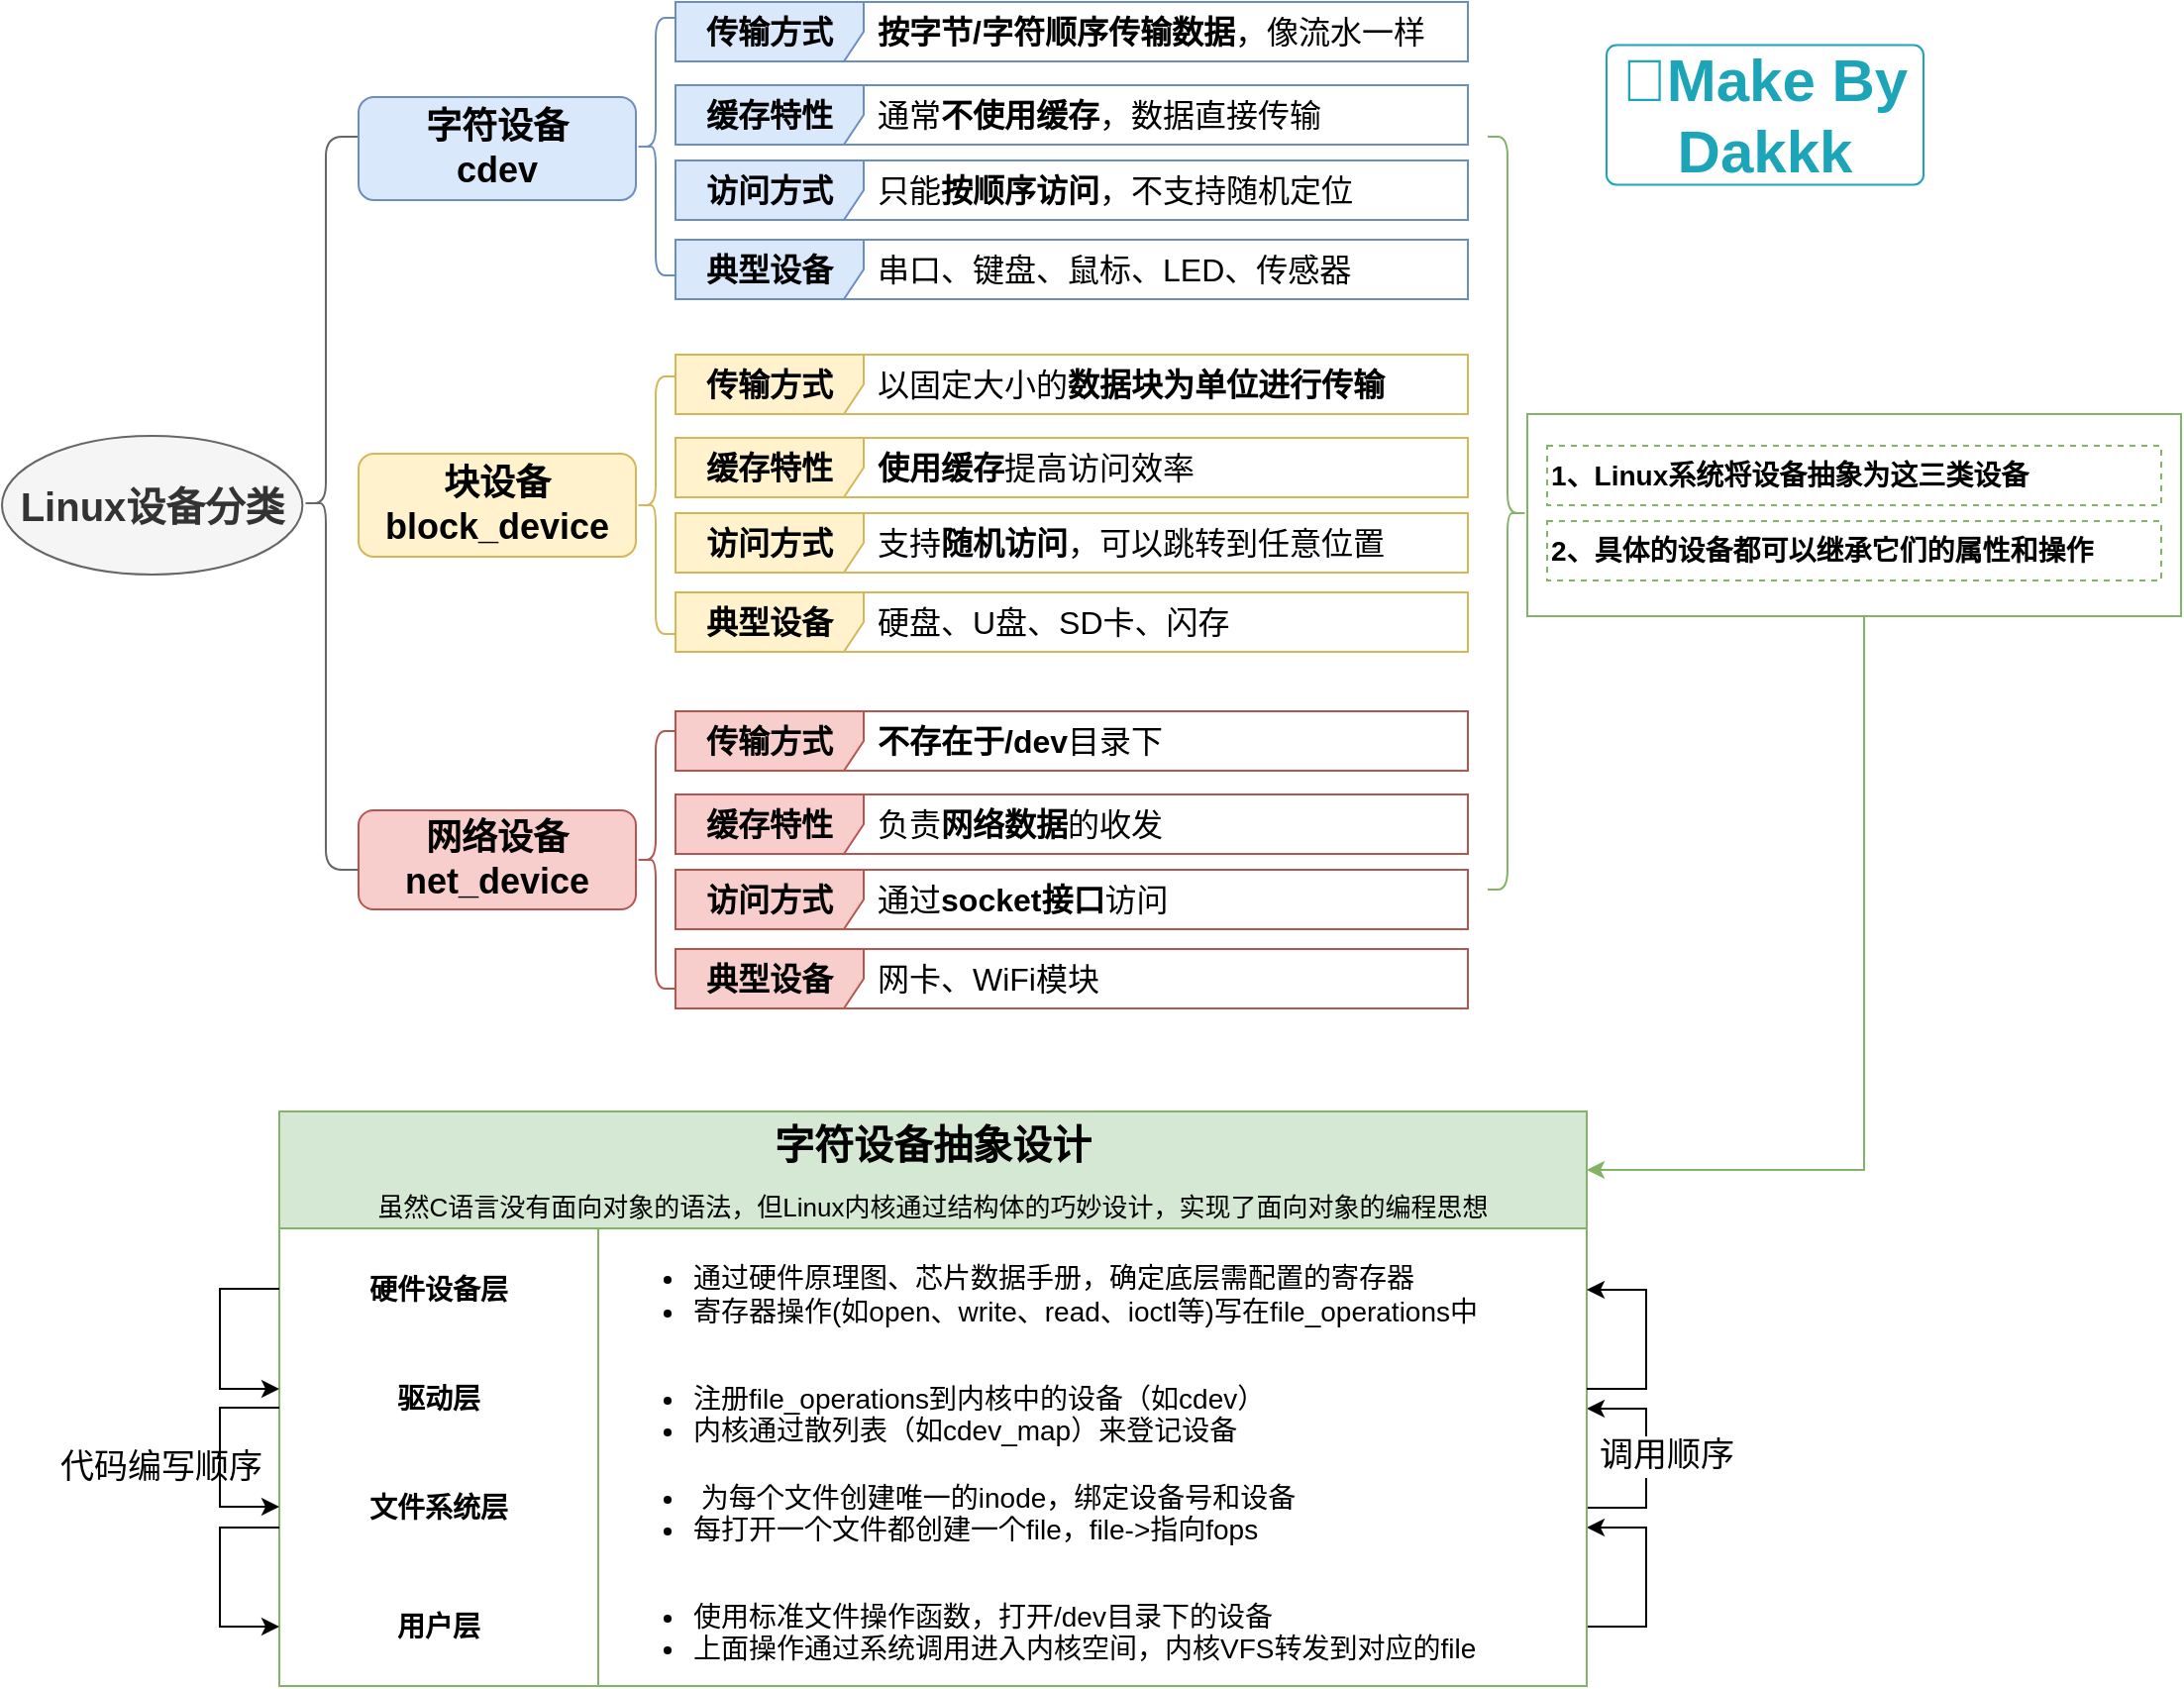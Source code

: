 <mxfile version="27.0.9">
  <diagram name="第 1 页" id="pD2GV590Yic6Sk1TRUbM">
    <mxGraphModel dx="2050" dy="1185" grid="1" gridSize="10" guides="1" tooltips="1" connect="1" arrows="1" fold="1" page="1" pageScale="1" pageWidth="1169" pageHeight="1654" math="0" shadow="0">
      <root>
        <mxCell id="0" />
        <mxCell id="1" parent="0" />
        <mxCell id="1-1qPPfnHiISvSacmwwY-114" style="edgeStyle=orthogonalEdgeStyle;rounded=0;orthogonalLoop=1;jettySize=auto;html=1;entryX=1;entryY=0.5;entryDx=0;entryDy=0;fillColor=#d5e8d4;strokeColor=#82b366;" parent="1" target="1-1qPPfnHiISvSacmwwY-112" edge="1">
          <mxGeometry relative="1" as="geometry">
            <mxPoint x="960" y="330" as="sourcePoint" />
            <mxPoint x="750" y="609.5" as="targetPoint" />
            <Array as="points">
              <mxPoint x="960" y="610" />
            </Array>
          </mxGeometry>
        </mxCell>
        <mxCell id="1-1qPPfnHiISvSacmwwY-113" value="" style="rounded=0;whiteSpace=wrap;html=1;fillColor=none;strokeColor=#82b366;" parent="1" vertex="1">
          <mxGeometry x="790" y="228" width="330" height="102" as="geometry" />
        </mxCell>
        <mxCell id="1-1qPPfnHiISvSacmwwY-119" style="edgeStyle=orthogonalEdgeStyle;rounded=0;orthogonalLoop=1;jettySize=auto;html=1;" parent="1" source="1-1qPPfnHiISvSacmwwY-109" target="1-1qPPfnHiISvSacmwwY-106" edge="1">
          <mxGeometry relative="1" as="geometry">
            <Array as="points">
              <mxPoint x="850" y="780" />
              <mxPoint x="850" y="730" />
            </Array>
          </mxGeometry>
        </mxCell>
        <mxCell id="1-1qPPfnHiISvSacmwwY-124" value="&lt;font style=&quot;font-size: 17px;&quot;&gt;调用顺序&lt;/font&gt;" style="edgeLabel;html=1;align=center;verticalAlign=middle;resizable=0;points=[];" parent="1-1qPPfnHiISvSacmwwY-119" vertex="1" connectable="0">
          <mxGeometry x="-0.036" relative="1" as="geometry">
            <mxPoint x="10" y="-3" as="offset" />
          </mxGeometry>
        </mxCell>
        <mxCell id="1-1qPPfnHiISvSacmwwY-128" value="&lt;font style=&quot;font-size: 17px;&quot;&gt;代码编写顺序&lt;/font&gt;" style="edgeLabel;html=1;align=center;verticalAlign=middle;resizable=0;points=[];" parent="1-1qPPfnHiISvSacmwwY-119" vertex="1" connectable="0">
          <mxGeometry x="-0.036" relative="1" as="geometry">
            <mxPoint x="-750" y="3" as="offset" />
          </mxGeometry>
        </mxCell>
        <mxCell id="1-1qPPfnHiISvSacmwwY-1" value="&lt;h1&gt;&lt;span style=&quot;font-size: 20px;&quot;&gt;Linux设备分类&lt;/span&gt;&lt;/h1&gt;" style="ellipse;whiteSpace=wrap;html=1;fillColor=#f5f5f5;strokeColor=#666666;fontColor=#333333;fontStyle=1" parent="1" vertex="1">
          <mxGeometry x="20" y="239" width="151.67" height="70" as="geometry" />
        </mxCell>
        <mxCell id="1-1qPPfnHiISvSacmwwY-118" style="edgeStyle=orthogonalEdgeStyle;rounded=0;orthogonalLoop=1;jettySize=auto;html=1;" parent="1" source="1-1qPPfnHiISvSacmwwY-115" target="1-1qPPfnHiISvSacmwwY-109" edge="1">
          <mxGeometry relative="1" as="geometry">
            <Array as="points">
              <mxPoint x="850" y="840" />
              <mxPoint x="850" y="790" />
            </Array>
          </mxGeometry>
        </mxCell>
        <mxCell id="1-1qPPfnHiISvSacmwwY-3" value="&lt;h2&gt;块设备&lt;br&gt;block_device&lt;/h2&gt;" style="rounded=1;whiteSpace=wrap;html=1;fillColor=#fff2cc;strokeColor=#d6b656;fontStyle=1" parent="1" vertex="1">
          <mxGeometry x="200" y="248" width="140" height="52" as="geometry" />
        </mxCell>
        <mxCell id="1-1qPPfnHiISvSacmwwY-4" value="&lt;h2&gt;网络设备&lt;br&gt;net_device&lt;/h2&gt;" style="rounded=1;whiteSpace=wrap;html=1;fillColor=#f8cecc;strokeColor=#b85450;fontStyle=1" parent="1" vertex="1">
          <mxGeometry x="200" y="428" width="140" height="50" as="geometry" />
        </mxCell>
        <mxCell id="1-1qPPfnHiISvSacmwwY-6" value="" style="shape=curlyBracket;whiteSpace=wrap;html=1;rounded=1;labelPosition=left;verticalLabelPosition=middle;align=right;verticalAlign=middle;size=0.417;fillColor=#f5f5f5;fontColor=#333333;strokeColor=#666666;" parent="1" vertex="1">
          <mxGeometry x="171.67" y="88" width="28.33" height="370" as="geometry" />
        </mxCell>
        <mxCell id="1-1qPPfnHiISvSacmwwY-60" value="&lt;h2&gt;字符设备&lt;br&gt;cdev&lt;/h2&gt;" style="rounded=1;whiteSpace=wrap;html=1;fillColor=#dae8fc;strokeColor=#6c8ebf;fontStyle=1" parent="1" vertex="1">
          <mxGeometry x="200" y="68" width="140" height="52" as="geometry" />
        </mxCell>
        <mxCell id="1-1qPPfnHiISvSacmwwY-61" value="&lt;b style=&quot;text-align: left;&quot;&gt;&lt;font style=&quot;font-size: 16px;&quot;&gt;传输方式&lt;/font&gt;&lt;/b&gt;" style="shape=umlFrame;whiteSpace=wrap;html=1;pointerEvents=0;recursiveResize=0;container=1;collapsible=0;width=95;fillColor=#dae8fc;strokeColor=#6c8ebf;height=30;" parent="1" vertex="1">
          <mxGeometry x="360" y="20" width="400" height="30" as="geometry" />
        </mxCell>
        <mxCell id="1-1qPPfnHiISvSacmwwY-62" value="&lt;font style=&quot;font-size: 16px;&quot;&gt;&lt;b&gt;按字节/字符顺序传输数据&lt;/b&gt;，像流水一样&lt;/font&gt;" style="text;html=1;align=left;verticalAlign=middle;whiteSpace=wrap;rounded=0;fillColor=none;strokeColor=none;dashed=1;fontSize=14;" parent="1-1qPPfnHiISvSacmwwY-61" vertex="1">
          <mxGeometry x="100" width="300" height="30" as="geometry" />
        </mxCell>
        <mxCell id="1-1qPPfnHiISvSacmwwY-63" value="&lt;div style=&quot;text-align: left;&quot;&gt;&lt;span style=&quot;background-color: transparent; color: light-dark(rgb(0, 0, 0), rgb(255, 255, 255)); font-size: 16px;&quot;&gt;&lt;b&gt;缓存特性&lt;/b&gt;&lt;/span&gt;&lt;/div&gt;" style="shape=umlFrame;whiteSpace=wrap;html=1;pointerEvents=0;recursiveResize=0;container=1;collapsible=0;width=95;fillColor=#dae8fc;strokeColor=#6c8ebf;height=30;" parent="1" vertex="1">
          <mxGeometry x="360" y="62" width="400" height="30" as="geometry" />
        </mxCell>
        <mxCell id="1-1qPPfnHiISvSacmwwY-64" value="&lt;font style=&quot;font-size: 16px;&quot;&gt;通常&lt;b&gt;不使用缓存&lt;/b&gt;，数据直接传输&lt;/font&gt;" style="text;html=1;align=left;verticalAlign=middle;whiteSpace=wrap;rounded=0;fillColor=none;strokeColor=none;dashed=1;fontSize=14;" parent="1-1qPPfnHiISvSacmwwY-63" vertex="1">
          <mxGeometry x="100" width="300" height="30" as="geometry" />
        </mxCell>
        <mxCell id="1-1qPPfnHiISvSacmwwY-65" value="&lt;b style=&quot;text-align: left;&quot;&gt;&lt;font style=&quot;font-size: 16px;&quot;&gt;访问方式&lt;/font&gt;&lt;/b&gt;" style="shape=umlFrame;whiteSpace=wrap;html=1;pointerEvents=0;recursiveResize=0;container=1;collapsible=0;width=95;fillColor=#dae8fc;strokeColor=#6c8ebf;height=30;" parent="1" vertex="1">
          <mxGeometry x="360" y="100" width="400" height="30" as="geometry" />
        </mxCell>
        <mxCell id="1-1qPPfnHiISvSacmwwY-66" value="&lt;font style=&quot;font-size: 16px;&quot;&gt;只能&lt;b&gt;按顺序访问&lt;/b&gt;，不支持随机定位&lt;/font&gt;" style="text;html=1;align=left;verticalAlign=middle;whiteSpace=wrap;rounded=0;fillColor=none;strokeColor=none;dashed=1;fontSize=14;" parent="1-1qPPfnHiISvSacmwwY-65" vertex="1">
          <mxGeometry x="100" width="300" height="30" as="geometry" />
        </mxCell>
        <mxCell id="1-1qPPfnHiISvSacmwwY-67" value="&lt;b style=&quot;text-align: left;&quot;&gt;&lt;font style=&quot;font-size: 16px;&quot;&gt;典型设备&lt;/font&gt;&lt;/b&gt;" style="shape=umlFrame;whiteSpace=wrap;html=1;pointerEvents=0;recursiveResize=0;container=1;collapsible=0;width=95;fillColor=#dae8fc;strokeColor=#6c8ebf;height=30;" parent="1" vertex="1">
          <mxGeometry x="360" y="140" width="400" height="30" as="geometry" />
        </mxCell>
        <mxCell id="1-1qPPfnHiISvSacmwwY-68" value="&lt;font style=&quot;font-size: 16px;&quot;&gt;串口、键盘、鼠标、LED、传感器&lt;/font&gt;" style="text;html=1;align=left;verticalAlign=middle;whiteSpace=wrap;rounded=0;fillColor=none;strokeColor=none;dashed=1;fontSize=14;" parent="1-1qPPfnHiISvSacmwwY-67" vertex="1">
          <mxGeometry x="100" width="300" height="30" as="geometry" />
        </mxCell>
        <mxCell id="1-1qPPfnHiISvSacmwwY-69" value="&lt;b style=&quot;text-align: left;&quot;&gt;&lt;font style=&quot;font-size: 16px;&quot;&gt;传输方式&lt;/font&gt;&lt;/b&gt;" style="shape=umlFrame;whiteSpace=wrap;html=1;pointerEvents=0;recursiveResize=0;container=1;collapsible=0;width=95;fillColor=#fff2cc;strokeColor=#d6b656;height=30;" parent="1" vertex="1">
          <mxGeometry x="360" y="198" width="400" height="30" as="geometry" />
        </mxCell>
        <mxCell id="1-1qPPfnHiISvSacmwwY-70" value="&lt;font style=&quot;font-size: 16px;&quot;&gt;以固定大小的&lt;b&gt;数据块为单位进行传输&lt;/b&gt;&lt;/font&gt;" style="text;html=1;align=left;verticalAlign=middle;whiteSpace=wrap;rounded=0;fillColor=none;strokeColor=none;dashed=1;fontSize=14;" parent="1-1qPPfnHiISvSacmwwY-69" vertex="1">
          <mxGeometry x="100" width="300" height="30" as="geometry" />
        </mxCell>
        <mxCell id="1-1qPPfnHiISvSacmwwY-71" value="&lt;div style=&quot;text-align: left;&quot;&gt;&lt;span style=&quot;background-color: transparent; color: light-dark(rgb(0, 0, 0), rgb(255, 255, 255)); font-size: 16px;&quot;&gt;&lt;b&gt;缓存特性&lt;/b&gt;&lt;/span&gt;&lt;/div&gt;" style="shape=umlFrame;whiteSpace=wrap;html=1;pointerEvents=0;recursiveResize=0;container=1;collapsible=0;width=95;fillColor=#fff2cc;strokeColor=#d6b656;height=30;" parent="1" vertex="1">
          <mxGeometry x="360" y="240" width="400" height="30" as="geometry" />
        </mxCell>
        <mxCell id="1-1qPPfnHiISvSacmwwY-72" value="&lt;font style=&quot;font-size: 16px;&quot;&gt;&lt;b&gt;使用缓存&lt;/b&gt;提高访问效率&lt;/font&gt;" style="text;html=1;align=left;verticalAlign=middle;whiteSpace=wrap;rounded=0;fillColor=none;strokeColor=none;dashed=1;fontSize=14;" parent="1-1qPPfnHiISvSacmwwY-71" vertex="1">
          <mxGeometry x="100" width="300" height="30" as="geometry" />
        </mxCell>
        <mxCell id="1-1qPPfnHiISvSacmwwY-73" value="&lt;b style=&quot;text-align: left;&quot;&gt;&lt;font style=&quot;font-size: 16px;&quot;&gt;访问方式&lt;/font&gt;&lt;/b&gt;" style="shape=umlFrame;whiteSpace=wrap;html=1;pointerEvents=0;recursiveResize=0;container=1;collapsible=0;width=95;fillColor=#fff2cc;strokeColor=#d6b656;height=30;" parent="1" vertex="1">
          <mxGeometry x="360" y="278" width="400" height="30" as="geometry" />
        </mxCell>
        <mxCell id="1-1qPPfnHiISvSacmwwY-74" value="&lt;font style=&quot;font-size: 16px;&quot;&gt;支持&lt;b&gt;随机访问&lt;/b&gt;，可以跳转到任意位置&lt;/font&gt;" style="text;html=1;align=left;verticalAlign=middle;whiteSpace=wrap;rounded=0;fillColor=none;strokeColor=none;dashed=1;fontSize=14;" parent="1-1qPPfnHiISvSacmwwY-73" vertex="1">
          <mxGeometry x="100" width="300" height="30" as="geometry" />
        </mxCell>
        <mxCell id="1-1qPPfnHiISvSacmwwY-75" value="&lt;b style=&quot;text-align: left;&quot;&gt;&lt;font style=&quot;font-size: 16px;&quot;&gt;典型设备&lt;/font&gt;&lt;/b&gt;" style="shape=umlFrame;whiteSpace=wrap;html=1;pointerEvents=0;recursiveResize=0;container=1;collapsible=0;width=95;fillColor=#fff2cc;strokeColor=#d6b656;height=30;" parent="1" vertex="1">
          <mxGeometry x="360" y="318" width="400" height="30" as="geometry" />
        </mxCell>
        <mxCell id="1-1qPPfnHiISvSacmwwY-76" value="&lt;font style=&quot;font-size: 16px;&quot;&gt;硬盘、U盘、SD卡、闪存&lt;/font&gt;" style="text;html=1;align=left;verticalAlign=middle;whiteSpace=wrap;rounded=0;fillColor=none;strokeColor=none;dashed=1;fontSize=14;" parent="1-1qPPfnHiISvSacmwwY-75" vertex="1">
          <mxGeometry x="100" width="300" height="30" as="geometry" />
        </mxCell>
        <mxCell id="1-1qPPfnHiISvSacmwwY-85" value="&lt;b style=&quot;text-align: left;&quot;&gt;&lt;font style=&quot;font-size: 16px;&quot;&gt;传输方式&lt;/font&gt;&lt;/b&gt;" style="shape=umlFrame;whiteSpace=wrap;html=1;pointerEvents=0;recursiveResize=0;container=1;collapsible=0;width=95;fillColor=#f8cecc;strokeColor=#b85450;height=30;" parent="1" vertex="1">
          <mxGeometry x="360" y="378" width="400" height="30" as="geometry" />
        </mxCell>
        <mxCell id="1-1qPPfnHiISvSacmwwY-86" value="&lt;font style=&quot;font-size: 16px;&quot;&gt;&lt;b&gt;不存在于/dev&lt;/b&gt;目录下&lt;/font&gt;" style="text;html=1;align=left;verticalAlign=middle;whiteSpace=wrap;rounded=0;fillColor=none;strokeColor=none;dashed=1;fontSize=14;" parent="1-1qPPfnHiISvSacmwwY-85" vertex="1">
          <mxGeometry x="100" width="300" height="30" as="geometry" />
        </mxCell>
        <mxCell id="1-1qPPfnHiISvSacmwwY-87" value="&lt;div style=&quot;text-align: left;&quot;&gt;&lt;span style=&quot;background-color: transparent; color: light-dark(rgb(0, 0, 0), rgb(255, 255, 255)); font-size: 16px;&quot;&gt;&lt;b&gt;缓存特性&lt;/b&gt;&lt;/span&gt;&lt;/div&gt;" style="shape=umlFrame;whiteSpace=wrap;html=1;pointerEvents=0;recursiveResize=0;container=1;collapsible=0;width=95;fillColor=#f8cecc;strokeColor=#b85450;height=30;" parent="1" vertex="1">
          <mxGeometry x="360" y="420" width="400" height="30" as="geometry" />
        </mxCell>
        <mxCell id="1-1qPPfnHiISvSacmwwY-88" value="&lt;font style=&quot;font-size: 16px;&quot;&gt;负责&lt;b&gt;网络数据&lt;/b&gt;的收发&lt;/font&gt;" style="text;html=1;align=left;verticalAlign=middle;whiteSpace=wrap;rounded=0;fillColor=none;strokeColor=none;dashed=1;fontSize=14;" parent="1-1qPPfnHiISvSacmwwY-87" vertex="1">
          <mxGeometry x="100" width="300" height="30" as="geometry" />
        </mxCell>
        <mxCell id="1-1qPPfnHiISvSacmwwY-89" value="&lt;b style=&quot;text-align: left;&quot;&gt;&lt;font style=&quot;font-size: 16px;&quot;&gt;访问方式&lt;/font&gt;&lt;/b&gt;" style="shape=umlFrame;whiteSpace=wrap;html=1;pointerEvents=0;recursiveResize=0;container=1;collapsible=0;width=95;fillColor=#f8cecc;strokeColor=#b85450;height=30;" parent="1" vertex="1">
          <mxGeometry x="360" y="458" width="400" height="30" as="geometry" />
        </mxCell>
        <mxCell id="1-1qPPfnHiISvSacmwwY-90" value="&lt;font style=&quot;font-size: 16px;&quot;&gt;通过&lt;b&gt;socket接口&lt;/b&gt;访问&lt;/font&gt;" style="text;html=1;align=left;verticalAlign=middle;whiteSpace=wrap;rounded=0;fillColor=none;strokeColor=none;dashed=1;fontSize=14;" parent="1-1qPPfnHiISvSacmwwY-89" vertex="1">
          <mxGeometry x="100" width="300" height="30" as="geometry" />
        </mxCell>
        <mxCell id="1-1qPPfnHiISvSacmwwY-91" value="&lt;b style=&quot;text-align: left;&quot;&gt;&lt;font style=&quot;font-size: 16px;&quot;&gt;典型设备&lt;/font&gt;&lt;/b&gt;" style="shape=umlFrame;whiteSpace=wrap;html=1;pointerEvents=0;recursiveResize=0;container=1;collapsible=0;width=95;fillColor=#f8cecc;strokeColor=#b85450;height=30;" parent="1" vertex="1">
          <mxGeometry x="360" y="498" width="400" height="30" as="geometry" />
        </mxCell>
        <mxCell id="1-1qPPfnHiISvSacmwwY-92" value="&lt;font style=&quot;font-size: 16px;&quot;&gt;网卡、WiFi模块&lt;/font&gt;" style="text;html=1;align=left;verticalAlign=middle;whiteSpace=wrap;rounded=0;fillColor=none;strokeColor=none;dashed=1;fontSize=14;" parent="1-1qPPfnHiISvSacmwwY-91" vertex="1">
          <mxGeometry x="100" width="300" height="30" as="geometry" />
        </mxCell>
        <mxCell id="1-1qPPfnHiISvSacmwwY-93" value="" style="shape=curlyBracket;whiteSpace=wrap;html=1;rounded=1;labelPosition=left;verticalLabelPosition=middle;align=right;verticalAlign=middle;fillColor=#dae8fc;strokeColor=#6c8ebf;" parent="1" vertex="1">
          <mxGeometry x="340" y="28" width="20" height="130" as="geometry" />
        </mxCell>
        <mxCell id="1-1qPPfnHiISvSacmwwY-94" value="" style="shape=curlyBracket;whiteSpace=wrap;html=1;rounded=1;labelPosition=left;verticalLabelPosition=middle;align=right;verticalAlign=middle;fillColor=#fff2cc;strokeColor=#d6b656;" parent="1" vertex="1">
          <mxGeometry x="340" y="209" width="20" height="130" as="geometry" />
        </mxCell>
        <mxCell id="1-1qPPfnHiISvSacmwwY-95" value="" style="shape=curlyBracket;whiteSpace=wrap;html=1;rounded=1;labelPosition=left;verticalLabelPosition=middle;align=right;verticalAlign=middle;fillColor=#f8cecc;strokeColor=#b85450;" parent="1" vertex="1">
          <mxGeometry x="340" y="388" width="20" height="130" as="geometry" />
        </mxCell>
        <mxCell id="1-1qPPfnHiISvSacmwwY-98" value="" style="shape=curlyBracket;whiteSpace=wrap;html=1;rounded=1;flipH=1;labelPosition=right;verticalLabelPosition=middle;align=left;verticalAlign=middle;fillColor=#d5e8d4;strokeColor=#82b366;" parent="1" vertex="1">
          <mxGeometry x="770" y="88" width="20" height="380" as="geometry" />
        </mxCell>
        <mxCell id="1-1qPPfnHiISvSacmwwY-99" value="&lt;b&gt;1、Linux系统将设备抽象为这三类设备&lt;/b&gt;" style="text;html=1;align=left;verticalAlign=middle;whiteSpace=wrap;rounded=0;fillColor=none;strokeColor=#82b366;dashed=1;fontSize=14;" parent="1" vertex="1">
          <mxGeometry x="800" y="244" width="310" height="30" as="geometry" />
        </mxCell>
        <mxCell id="1-1qPPfnHiISvSacmwwY-100" value="&lt;b&gt;2、具体的设备都可以继承它们的属性和操作&lt;/b&gt;" style="text;html=1;align=left;verticalAlign=middle;whiteSpace=wrap;rounded=0;fillColor=none;strokeColor=#82b366;dashed=1;fontSize=14;" parent="1" vertex="1">
          <mxGeometry x="800" y="282" width="310" height="30" as="geometry" />
        </mxCell>
        <mxCell id="1-1qPPfnHiISvSacmwwY-102" value="" style="shape=table;startSize=0;container=1;collapsible=0;childLayout=tableLayout;fixedRows=1;rowLines=0;fontStyle=0;strokeColor=#82b366;fontSize=14;fillColor=none;" parent="1" vertex="1">
          <mxGeometry x="160" y="639" width="660" height="231" as="geometry" />
        </mxCell>
        <mxCell id="1-1qPPfnHiISvSacmwwY-103" value="" style="shape=tableRow;horizontal=0;startSize=0;swimlaneHead=0;swimlaneBody=0;top=0;left=0;bottom=0;right=0;collapsible=0;dropTarget=0;fillColor=none;points=[[0,0.5],[1,0.5]];portConstraint=eastwest;strokeColor=inherit;fontSize=14;" parent="1-1qPPfnHiISvSacmwwY-102" vertex="1">
          <mxGeometry width="660" height="61" as="geometry" />
        </mxCell>
        <mxCell id="1-1qPPfnHiISvSacmwwY-104" value="&lt;b&gt;硬件设备层&lt;/b&gt;" style="shape=partialRectangle;html=1;whiteSpace=wrap;connectable=0;fillColor=none;top=0;left=0;bottom=0;right=0;overflow=hidden;pointerEvents=1;strokeColor=inherit;fontSize=14;" parent="1-1qPPfnHiISvSacmwwY-103" vertex="1">
          <mxGeometry width="161" height="61" as="geometry">
            <mxRectangle width="161" height="61" as="alternateBounds" />
          </mxGeometry>
        </mxCell>
        <mxCell id="1-1qPPfnHiISvSacmwwY-105" value="&lt;div&gt;&lt;ul&gt;&lt;li&gt;通过硬件原理图、芯片数据手册，确定底层需配置的寄存器&lt;/li&gt;&lt;li&gt;寄存器操作(如open、write、read、ioctl等)写在file_operations中&lt;/li&gt;&lt;/ul&gt;&lt;/div&gt;" style="shape=partialRectangle;html=1;whiteSpace=wrap;connectable=0;fillColor=none;top=0;left=0;bottom=0;right=0;align=left;spacingLeft=6;overflow=hidden;strokeColor=inherit;fontSize=14;" parent="1-1qPPfnHiISvSacmwwY-103" vertex="1">
          <mxGeometry x="161" width="499" height="61" as="geometry">
            <mxRectangle width="499" height="61" as="alternateBounds" />
          </mxGeometry>
        </mxCell>
        <mxCell id="1-1qPPfnHiISvSacmwwY-106" value="" style="shape=tableRow;horizontal=0;startSize=0;swimlaneHead=0;swimlaneBody=0;top=0;left=0;bottom=0;right=0;collapsible=0;dropTarget=0;fillColor=none;points=[[0,0.5],[1,0.5]];portConstraint=eastwest;strokeColor=inherit;fontSize=14;" parent="1-1qPPfnHiISvSacmwwY-102" vertex="1">
          <mxGeometry y="61" width="660" height="50" as="geometry" />
        </mxCell>
        <mxCell id="1-1qPPfnHiISvSacmwwY-107" value="&lt;b&gt;驱动层&lt;/b&gt;" style="shape=partialRectangle;html=1;whiteSpace=wrap;connectable=0;fillColor=none;top=0;left=0;bottom=0;right=0;overflow=hidden;strokeColor=inherit;fontSize=14;" parent="1-1qPPfnHiISvSacmwwY-106" vertex="1">
          <mxGeometry width="161" height="50" as="geometry">
            <mxRectangle width="161" height="50" as="alternateBounds" />
          </mxGeometry>
        </mxCell>
        <mxCell id="1-1qPPfnHiISvSacmwwY-108" value="&lt;div&gt;&lt;ul&gt;&lt;li&gt;注册file_operations到内核中的设备（如cdev）&lt;/li&gt;&lt;li&gt;内核通过散列表（如cdev_map）来登记设备&lt;/li&gt;&lt;/ul&gt;&lt;/div&gt;" style="shape=partialRectangle;html=1;whiteSpace=wrap;connectable=0;fillColor=none;top=0;left=0;bottom=0;right=0;align=left;spacingLeft=6;overflow=hidden;strokeColor=inherit;fontSize=14;" parent="1-1qPPfnHiISvSacmwwY-106" vertex="1">
          <mxGeometry x="161" width="499" height="50" as="geometry">
            <mxRectangle width="499" height="50" as="alternateBounds" />
          </mxGeometry>
        </mxCell>
        <mxCell id="1-1qPPfnHiISvSacmwwY-109" value="" style="shape=tableRow;horizontal=0;startSize=0;swimlaneHead=0;swimlaneBody=0;top=0;left=0;bottom=0;right=0;collapsible=0;dropTarget=0;fillColor=none;points=[[0,0.5],[1,0.5]];portConstraint=eastwest;strokeColor=inherit;fontSize=14;" parent="1-1qPPfnHiISvSacmwwY-102" vertex="1">
          <mxGeometry y="111" width="660" height="60" as="geometry" />
        </mxCell>
        <mxCell id="1-1qPPfnHiISvSacmwwY-110" value="&lt;b&gt;文件系统层&lt;/b&gt;" style="shape=partialRectangle;html=1;whiteSpace=wrap;connectable=0;fillColor=none;top=0;left=0;bottom=0;right=0;overflow=hidden;strokeColor=inherit;fontSize=14;" parent="1-1qPPfnHiISvSacmwwY-109" vertex="1">
          <mxGeometry width="161" height="60" as="geometry">
            <mxRectangle width="161" height="60" as="alternateBounds" />
          </mxGeometry>
        </mxCell>
        <mxCell id="1-1qPPfnHiISvSacmwwY-111" value="&lt;ul&gt;&lt;li&gt;&amp;nbsp;为每个文件创建唯一的inode，绑定设备号和设备&lt;/li&gt;&lt;li&gt;每打开一个文件都创建一个file，file-&amp;gt;指向fops&lt;/li&gt;&lt;/ul&gt;" style="shape=partialRectangle;html=1;whiteSpace=wrap;connectable=0;fillColor=none;top=0;left=0;bottom=0;right=0;align=left;spacingLeft=6;overflow=hidden;strokeColor=#82b366;fontSize=14;" parent="1-1qPPfnHiISvSacmwwY-109" vertex="1">
          <mxGeometry x="161" width="499" height="60" as="geometry">
            <mxRectangle width="499" height="60" as="alternateBounds" />
          </mxGeometry>
        </mxCell>
        <mxCell id="1-1qPPfnHiISvSacmwwY-115" value="" style="shape=tableRow;horizontal=0;startSize=0;swimlaneHead=0;swimlaneBody=0;top=0;left=0;bottom=0;right=0;collapsible=0;dropTarget=0;fillColor=none;points=[[0,0.5],[1,0.5]];portConstraint=eastwest;strokeColor=inherit;fontSize=14;" parent="1-1qPPfnHiISvSacmwwY-102" vertex="1">
          <mxGeometry y="171" width="660" height="60" as="geometry" />
        </mxCell>
        <mxCell id="1-1qPPfnHiISvSacmwwY-116" value="&lt;b&gt;用户层&lt;/b&gt;" style="shape=partialRectangle;html=1;whiteSpace=wrap;connectable=0;fillColor=none;top=0;left=0;bottom=0;right=0;overflow=hidden;strokeColor=inherit;fontSize=14;" parent="1-1qPPfnHiISvSacmwwY-115" vertex="1">
          <mxGeometry width="161" height="60" as="geometry">
            <mxRectangle width="161" height="60" as="alternateBounds" />
          </mxGeometry>
        </mxCell>
        <mxCell id="1-1qPPfnHiISvSacmwwY-117" value="&lt;ul&gt;&lt;li&gt;使用标准文件操作函数，打开/dev目录下的设备&amp;nbsp;&lt;/li&gt;&lt;li&gt;上面操作通过系统调用进入内核空间，内核VFS转发到对应的file&lt;/li&gt;&lt;/ul&gt;" style="shape=partialRectangle;html=1;whiteSpace=wrap;connectable=0;fillColor=none;top=0;left=0;bottom=0;right=0;align=left;spacingLeft=6;overflow=hidden;strokeColor=#82b366;fontSize=14;" parent="1-1qPPfnHiISvSacmwwY-115" vertex="1">
          <mxGeometry x="161" width="499" height="60" as="geometry">
            <mxRectangle width="499" height="60" as="alternateBounds" />
          </mxGeometry>
        </mxCell>
        <mxCell id="1-1qPPfnHiISvSacmwwY-125" style="edgeStyle=orthogonalEdgeStyle;rounded=0;orthogonalLoop=1;jettySize=auto;html=1;entryX=0;entryY=0.4;entryDx=0;entryDy=0;entryPerimeter=0;" parent="1-1qPPfnHiISvSacmwwY-102" source="1-1qPPfnHiISvSacmwwY-103" target="1-1qPPfnHiISvSacmwwY-106" edge="1">
          <mxGeometry relative="1" as="geometry">
            <Array as="points">
              <mxPoint x="-30" y="31" />
              <mxPoint x="-30" y="81" />
            </Array>
          </mxGeometry>
        </mxCell>
        <mxCell id="1-1qPPfnHiISvSacmwwY-112" value="&lt;h1&gt;&lt;font style=&quot;&quot;&gt;&lt;span style=&quot;font-size: 20px;&quot;&gt;字符设备抽象设计&lt;/span&gt;&lt;br&gt;&lt;font style=&quot;font-size: 13px; font-weight: normal;&quot;&gt;虽然C语言没有面向对象的语法，但Linux内核通过结构体的巧妙设计，实现了面向对象的编程思想&lt;/font&gt;&lt;/font&gt;&lt;/h1&gt;" style="rounded=0;whiteSpace=wrap;html=1;fillColor=#d5e8d4;strokeColor=#82b366;" parent="1" vertex="1">
          <mxGeometry x="160" y="580" width="660" height="59" as="geometry" />
        </mxCell>
        <mxCell id="1-1qPPfnHiISvSacmwwY-121" style="edgeStyle=orthogonalEdgeStyle;rounded=0;orthogonalLoop=1;jettySize=auto;html=1;" parent="1" edge="1">
          <mxGeometry relative="1" as="geometry">
            <mxPoint x="820" y="720" as="sourcePoint" />
            <mxPoint x="820" y="670" as="targetPoint" />
            <Array as="points">
              <mxPoint x="850" y="720" />
              <mxPoint x="850" y="670" />
            </Array>
          </mxGeometry>
        </mxCell>
        <mxCell id="1-1qPPfnHiISvSacmwwY-126" style="edgeStyle=orthogonalEdgeStyle;rounded=0;orthogonalLoop=1;jettySize=auto;html=1;entryX=0;entryY=0.4;entryDx=0;entryDy=0;entryPerimeter=0;" parent="1" edge="1">
          <mxGeometry relative="1" as="geometry">
            <mxPoint x="160" y="729.5" as="sourcePoint" />
            <mxPoint x="160" y="779.5" as="targetPoint" />
            <Array as="points">
              <mxPoint x="130" y="729.5" />
              <mxPoint x="130" y="779.5" />
            </Array>
          </mxGeometry>
        </mxCell>
        <mxCell id="1-1qPPfnHiISvSacmwwY-127" style="edgeStyle=orthogonalEdgeStyle;rounded=0;orthogonalLoop=1;jettySize=auto;html=1;entryX=0;entryY=0.4;entryDx=0;entryDy=0;entryPerimeter=0;" parent="1" edge="1">
          <mxGeometry relative="1" as="geometry">
            <mxPoint x="160" y="790" as="sourcePoint" />
            <mxPoint x="160" y="840" as="targetPoint" />
            <Array as="points">
              <mxPoint x="130" y="790" />
              <mxPoint x="130" y="840" />
            </Array>
          </mxGeometry>
        </mxCell>
        <mxCell id="DihBrw_8lqoa1BjjdLB--1" value="&lt;font style=&quot;font-size: 30px;&quot;&gt;🌻Make By Dakkk&lt;/font&gt;" style="html=1;shadow=0;dashed=0;shape=mxgraph.bootstrap.rrect;rSize=5;strokeColor=#1CA5B8;strokeWidth=1;fillColor=none;fontColor=#1CA5B8;whiteSpace=wrap;align=center;verticalAlign=middle;spacingLeft=0;fontStyle=1;fontSize=16;spacing=5;" vertex="1" parent="1">
          <mxGeometry x="830.0" y="41.81" width="160" height="70.39" as="geometry" />
        </mxCell>
      </root>
    </mxGraphModel>
  </diagram>
</mxfile>
